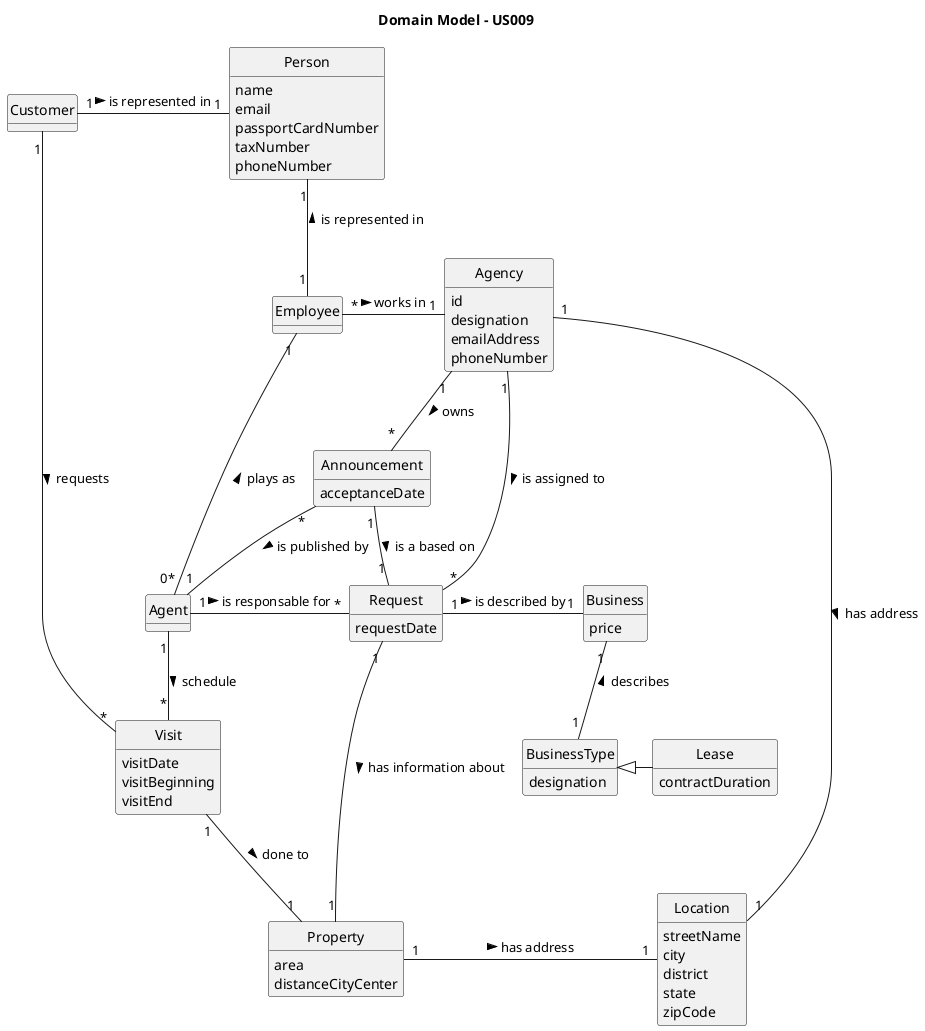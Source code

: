 @startuml
skinparam monochrome true
skinparam packageStyle rectangle
skinparam shadowing false

skinparam classAttributeIconSize 0

hide circle
hide methods

title Domain Model - US009

class Visit {
    visitDate
    visitBeginning
    visitEnd
}

class Customer {
}

class Request {
    requestDate
}

class Business {
    price
}

class BusinessType {
    designation
}

class Lease {
    contractDuration
}


class Agent {

}

class Person {
      name
      email
      passportCardNumber
      taxNumber
      phoneNumber
}

class Employee {
}


class Agency {
   id
   designation
   emailAddress
   phoneNumber
}

class Location {
    streetName
    city
    district
    state
    zipCode
}

class Announcement {
    acceptanceDate
}


class Property {
    area
    distanceCityCenter
}


Announcement "1" - "1" Request : is a based on >
Agency "1" -- "*" Announcement : owns >
Agency "1" - "1" Location : has address >
Agency "1" - "*" Request : is assigned to >
Customer "1" -- "*" Visit : requests >
Agent "1" -- "*" Visit : schedule >
Announcement "*" -- "1" Agent : is published by >
Agent "1" - "*" Request : is responsable for >
Agent "0*" -- "1" Employee : plays as >
Employee "*" -right- "1" Agency : works in >
Property "1" - "1" Location : has address >
Visit "1" -- "1" Property : done to >

Lease -left-|> BusinessType

BusinessType "1" -up- "1" Business : describes >
Request "1" -right "1" Business : is described by >
Employee "1" -up- "1" Person : is represented in >
Customer "1" -right- "1" Person : is represented in >
Request "1" - "1" Property : has information about >

@enduml